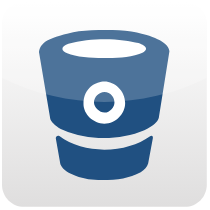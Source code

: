 <mxfile>
    <diagram id="Ht1M8jgEwFfnCIfOTk4-" name="Page-1">
        <mxGraphModel dx="1361" dy="751" grid="1" gridSize="10" guides="1" tooltips="1" connect="1" arrows="1" fold="1" page="1" pageScale="1" pageWidth="1169" pageHeight="827" math="0" shadow="0">
            <root>
                <mxCell id="0"/>
                <mxCell id="1" parent="0"/>
                <mxCell id="4" value="" style="dashed=0;outlineConnect=0;html=1;align=center;labelPosition=center;verticalLabelPosition=bottom;verticalAlign=top;shape=mxgraph.webicons.bitbucket;gradientColor=#DFDEDE" vertex="1" parent="1">
                    <mxGeometry x="70" y="170" width="102.4" height="102.4" as="geometry"/>
                </mxCell>
            </root>
        </mxGraphModel>
    </diagram>
</mxfile>
